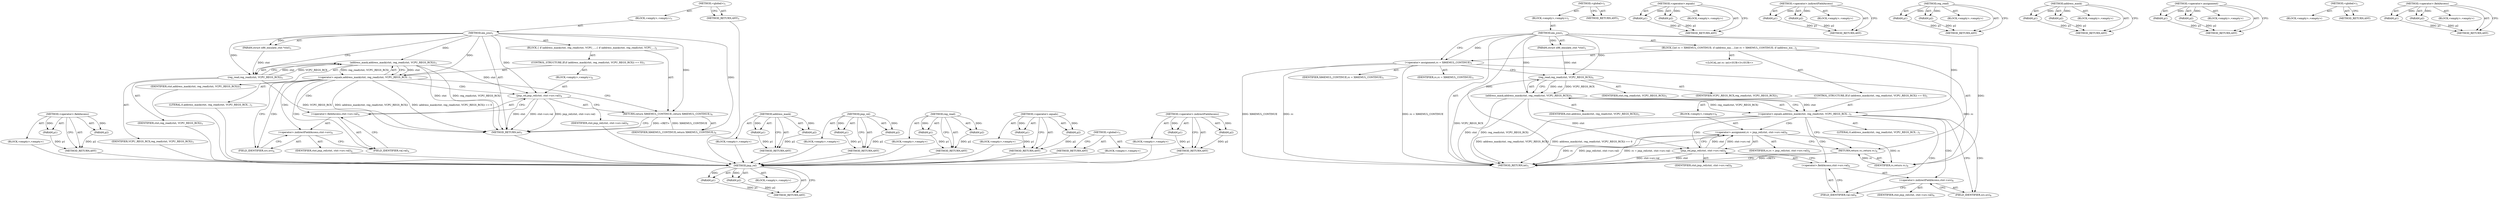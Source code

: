 digraph "&lt;operator&gt;.fieldAccess" {
vulnerable_68 [label=<(METHOD,&lt;operator&gt;.fieldAccess)>];
vulnerable_69 [label=<(PARAM,p1)>];
vulnerable_70 [label=<(PARAM,p2)>];
vulnerable_71 [label=<(BLOCK,&lt;empty&gt;,&lt;empty&gt;)>];
vulnerable_72 [label=<(METHOD_RETURN,ANY)>];
vulnerable_6 [label=<(METHOD,&lt;global&gt;)<SUB>1</SUB>>];
vulnerable_7 [label=<(BLOCK,&lt;empty&gt;,&lt;empty&gt;)<SUB>1</SUB>>];
vulnerable_8 [label=<(METHOD,em_jcxz)<SUB>1</SUB>>];
vulnerable_9 [label=<(PARAM,struct x86_emulate_ctxt *ctxt)<SUB>1</SUB>>];
vulnerable_10 [label=<(BLOCK,{
 	if (address_mask(ctxt, reg_read(ctxt, VCPU_...,{
 	if (address_mask(ctxt, reg_read(ctxt, VCPU_...)<SUB>2</SUB>>];
vulnerable_11 [label=<(CONTROL_STRUCTURE,IF,if (address_mask(ctxt, reg_read(ctxt, VCPU_REGS_RCX)) == 0))<SUB>3</SUB>>];
vulnerable_12 [label=<(&lt;operator&gt;.equals,address_mask(ctxt, reg_read(ctxt, VCPU_REGS_RCX...)<SUB>3</SUB>>];
vulnerable_13 [label=<(address_mask,address_mask(ctxt, reg_read(ctxt, VCPU_REGS_RCX)))<SUB>3</SUB>>];
vulnerable_14 [label=<(IDENTIFIER,ctxt,address_mask(ctxt, reg_read(ctxt, VCPU_REGS_RCX)))<SUB>3</SUB>>];
vulnerable_15 [label=<(reg_read,reg_read(ctxt, VCPU_REGS_RCX))<SUB>3</SUB>>];
vulnerable_16 [label=<(IDENTIFIER,ctxt,reg_read(ctxt, VCPU_REGS_RCX))<SUB>3</SUB>>];
vulnerable_17 [label=<(IDENTIFIER,VCPU_REGS_RCX,reg_read(ctxt, VCPU_REGS_RCX))<SUB>3</SUB>>];
vulnerable_18 [label=<(LITERAL,0,address_mask(ctxt, reg_read(ctxt, VCPU_REGS_RCX...)<SUB>3</SUB>>];
vulnerable_19 [label=<(BLOCK,&lt;empty&gt;,&lt;empty&gt;)<SUB>4</SUB>>];
vulnerable_20 [label=<(jmp_rel,jmp_rel(ctxt, ctxt-&gt;src.val))<SUB>4</SUB>>];
vulnerable_21 [label=<(IDENTIFIER,ctxt,jmp_rel(ctxt, ctxt-&gt;src.val))<SUB>4</SUB>>];
vulnerable_22 [label=<(&lt;operator&gt;.fieldAccess,ctxt-&gt;src.val)<SUB>4</SUB>>];
vulnerable_23 [label=<(&lt;operator&gt;.indirectFieldAccess,ctxt-&gt;src)<SUB>4</SUB>>];
vulnerable_24 [label=<(IDENTIFIER,ctxt,jmp_rel(ctxt, ctxt-&gt;src.val))<SUB>4</SUB>>];
vulnerable_25 [label=<(FIELD_IDENTIFIER,src,src)<SUB>4</SUB>>];
vulnerable_26 [label=<(FIELD_IDENTIFIER,val,val)<SUB>4</SUB>>];
vulnerable_27 [label=<(RETURN,return X86EMUL_CONTINUE;,return X86EMUL_CONTINUE;)<SUB>6</SUB>>];
vulnerable_28 [label=<(IDENTIFIER,X86EMUL_CONTINUE,return X86EMUL_CONTINUE;)<SUB>6</SUB>>];
vulnerable_29 [label=<(METHOD_RETURN,int)<SUB>1</SUB>>];
vulnerable_31 [label=<(METHOD_RETURN,ANY)<SUB>1</SUB>>];
vulnerable_53 [label=<(METHOD,address_mask)>];
vulnerable_54 [label=<(PARAM,p1)>];
vulnerable_55 [label=<(PARAM,p2)>];
vulnerable_56 [label=<(BLOCK,&lt;empty&gt;,&lt;empty&gt;)>];
vulnerable_57 [label=<(METHOD_RETURN,ANY)>];
vulnerable_63 [label=<(METHOD,jmp_rel)>];
vulnerable_64 [label=<(PARAM,p1)>];
vulnerable_65 [label=<(PARAM,p2)>];
vulnerable_66 [label=<(BLOCK,&lt;empty&gt;,&lt;empty&gt;)>];
vulnerable_67 [label=<(METHOD_RETURN,ANY)>];
vulnerable_58 [label=<(METHOD,reg_read)>];
vulnerable_59 [label=<(PARAM,p1)>];
vulnerable_60 [label=<(PARAM,p2)>];
vulnerable_61 [label=<(BLOCK,&lt;empty&gt;,&lt;empty&gt;)>];
vulnerable_62 [label=<(METHOD_RETURN,ANY)>];
vulnerable_48 [label=<(METHOD,&lt;operator&gt;.equals)>];
vulnerable_49 [label=<(PARAM,p1)>];
vulnerable_50 [label=<(PARAM,p2)>];
vulnerable_51 [label=<(BLOCK,&lt;empty&gt;,&lt;empty&gt;)>];
vulnerable_52 [label=<(METHOD_RETURN,ANY)>];
vulnerable_42 [label=<(METHOD,&lt;global&gt;)<SUB>1</SUB>>];
vulnerable_43 [label=<(BLOCK,&lt;empty&gt;,&lt;empty&gt;)>];
vulnerable_44 [label=<(METHOD_RETURN,ANY)>];
vulnerable_73 [label=<(METHOD,&lt;operator&gt;.indirectFieldAccess)>];
vulnerable_74 [label=<(PARAM,p1)>];
vulnerable_75 [label=<(PARAM,p2)>];
vulnerable_76 [label=<(BLOCK,&lt;empty&gt;,&lt;empty&gt;)>];
vulnerable_77 [label=<(METHOD_RETURN,ANY)>];
fixed_74 [label=<(METHOD,jmp_rel)>];
fixed_75 [label=<(PARAM,p1)>];
fixed_76 [label=<(PARAM,p2)>];
fixed_77 [label=<(BLOCK,&lt;empty&gt;,&lt;empty&gt;)>];
fixed_78 [label=<(METHOD_RETURN,ANY)>];
fixed_6 [label=<(METHOD,&lt;global&gt;)<SUB>1</SUB>>];
fixed_7 [label=<(BLOCK,&lt;empty&gt;,&lt;empty&gt;)<SUB>1</SUB>>];
fixed_8 [label=<(METHOD,em_jcxz)<SUB>1</SUB>>];
fixed_9 [label=<(PARAM,struct x86_emulate_ctxt *ctxt)<SUB>1</SUB>>];
fixed_10 [label=<(BLOCK,{
	int rc = X86EMUL_CONTINUE;

 	if (address_ma...,{
	int rc = X86EMUL_CONTINUE;

 	if (address_ma...)<SUB>2</SUB>>];
fixed_11 [label="<(LOCAL,int rc: int)<SUB>3</SUB>>"];
fixed_12 [label=<(&lt;operator&gt;.assignment,rc = X86EMUL_CONTINUE)<SUB>3</SUB>>];
fixed_13 [label=<(IDENTIFIER,rc,rc = X86EMUL_CONTINUE)<SUB>3</SUB>>];
fixed_14 [label=<(IDENTIFIER,X86EMUL_CONTINUE,rc = X86EMUL_CONTINUE)<SUB>3</SUB>>];
fixed_15 [label=<(CONTROL_STRUCTURE,IF,if (address_mask(ctxt, reg_read(ctxt, VCPU_REGS_RCX)) == 0))<SUB>5</SUB>>];
fixed_16 [label=<(&lt;operator&gt;.equals,address_mask(ctxt, reg_read(ctxt, VCPU_REGS_RCX...)<SUB>5</SUB>>];
fixed_17 [label=<(address_mask,address_mask(ctxt, reg_read(ctxt, VCPU_REGS_RCX)))<SUB>5</SUB>>];
fixed_18 [label=<(IDENTIFIER,ctxt,address_mask(ctxt, reg_read(ctxt, VCPU_REGS_RCX)))<SUB>5</SUB>>];
fixed_19 [label=<(reg_read,reg_read(ctxt, VCPU_REGS_RCX))<SUB>5</SUB>>];
fixed_20 [label=<(IDENTIFIER,ctxt,reg_read(ctxt, VCPU_REGS_RCX))<SUB>5</SUB>>];
fixed_21 [label=<(IDENTIFIER,VCPU_REGS_RCX,reg_read(ctxt, VCPU_REGS_RCX))<SUB>5</SUB>>];
fixed_22 [label=<(LITERAL,0,address_mask(ctxt, reg_read(ctxt, VCPU_REGS_RCX...)<SUB>5</SUB>>];
fixed_23 [label=<(BLOCK,&lt;empty&gt;,&lt;empty&gt;)<SUB>6</SUB>>];
fixed_24 [label=<(&lt;operator&gt;.assignment,rc = jmp_rel(ctxt, ctxt-&gt;src.val))<SUB>6</SUB>>];
fixed_25 [label=<(IDENTIFIER,rc,rc = jmp_rel(ctxt, ctxt-&gt;src.val))<SUB>6</SUB>>];
fixed_26 [label=<(jmp_rel,jmp_rel(ctxt, ctxt-&gt;src.val))<SUB>6</SUB>>];
fixed_27 [label=<(IDENTIFIER,ctxt,jmp_rel(ctxt, ctxt-&gt;src.val))<SUB>6</SUB>>];
fixed_28 [label=<(&lt;operator&gt;.fieldAccess,ctxt-&gt;src.val)<SUB>6</SUB>>];
fixed_29 [label=<(&lt;operator&gt;.indirectFieldAccess,ctxt-&gt;src)<SUB>6</SUB>>];
fixed_30 [label=<(IDENTIFIER,ctxt,jmp_rel(ctxt, ctxt-&gt;src.val))<SUB>6</SUB>>];
fixed_31 [label=<(FIELD_IDENTIFIER,src,src)<SUB>6</SUB>>];
fixed_32 [label=<(FIELD_IDENTIFIER,val,val)<SUB>6</SUB>>];
fixed_33 [label=<(RETURN,return rc;,return rc;)<SUB>8</SUB>>];
fixed_34 [label=<(IDENTIFIER,rc,return rc;)<SUB>8</SUB>>];
fixed_35 [label=<(METHOD_RETURN,int)<SUB>1</SUB>>];
fixed_37 [label=<(METHOD_RETURN,ANY)<SUB>1</SUB>>];
fixed_59 [label=<(METHOD,&lt;operator&gt;.equals)>];
fixed_60 [label=<(PARAM,p1)>];
fixed_61 [label=<(PARAM,p2)>];
fixed_62 [label=<(BLOCK,&lt;empty&gt;,&lt;empty&gt;)>];
fixed_63 [label=<(METHOD_RETURN,ANY)>];
fixed_84 [label=<(METHOD,&lt;operator&gt;.indirectFieldAccess)>];
fixed_85 [label=<(PARAM,p1)>];
fixed_86 [label=<(PARAM,p2)>];
fixed_87 [label=<(BLOCK,&lt;empty&gt;,&lt;empty&gt;)>];
fixed_88 [label=<(METHOD_RETURN,ANY)>];
fixed_69 [label=<(METHOD,reg_read)>];
fixed_70 [label=<(PARAM,p1)>];
fixed_71 [label=<(PARAM,p2)>];
fixed_72 [label=<(BLOCK,&lt;empty&gt;,&lt;empty&gt;)>];
fixed_73 [label=<(METHOD_RETURN,ANY)>];
fixed_64 [label=<(METHOD,address_mask)>];
fixed_65 [label=<(PARAM,p1)>];
fixed_66 [label=<(PARAM,p2)>];
fixed_67 [label=<(BLOCK,&lt;empty&gt;,&lt;empty&gt;)>];
fixed_68 [label=<(METHOD_RETURN,ANY)>];
fixed_54 [label=<(METHOD,&lt;operator&gt;.assignment)>];
fixed_55 [label=<(PARAM,p1)>];
fixed_56 [label=<(PARAM,p2)>];
fixed_57 [label=<(BLOCK,&lt;empty&gt;,&lt;empty&gt;)>];
fixed_58 [label=<(METHOD_RETURN,ANY)>];
fixed_48 [label=<(METHOD,&lt;global&gt;)<SUB>1</SUB>>];
fixed_49 [label=<(BLOCK,&lt;empty&gt;,&lt;empty&gt;)>];
fixed_50 [label=<(METHOD_RETURN,ANY)>];
fixed_79 [label=<(METHOD,&lt;operator&gt;.fieldAccess)>];
fixed_80 [label=<(PARAM,p1)>];
fixed_81 [label=<(PARAM,p2)>];
fixed_82 [label=<(BLOCK,&lt;empty&gt;,&lt;empty&gt;)>];
fixed_83 [label=<(METHOD_RETURN,ANY)>];
vulnerable_68 -> vulnerable_69  [key=0, label="AST: "];
vulnerable_68 -> vulnerable_69  [key=1, label="DDG: "];
vulnerable_68 -> vulnerable_71  [key=0, label="AST: "];
vulnerable_68 -> vulnerable_70  [key=0, label="AST: "];
vulnerable_68 -> vulnerable_70  [key=1, label="DDG: "];
vulnerable_68 -> vulnerable_72  [key=0, label="AST: "];
vulnerable_68 -> vulnerable_72  [key=1, label="CFG: "];
vulnerable_69 -> vulnerable_72  [key=0, label="DDG: p1"];
vulnerable_70 -> vulnerable_72  [key=0, label="DDG: p2"];
vulnerable_71 -> fixed_74  [key=0];
vulnerable_72 -> fixed_74  [key=0];
vulnerable_6 -> vulnerable_7  [key=0, label="AST: "];
vulnerable_6 -> vulnerable_31  [key=0, label="AST: "];
vulnerable_6 -> vulnerable_31  [key=1, label="CFG: "];
vulnerable_7 -> vulnerable_8  [key=0, label="AST: "];
vulnerable_8 -> vulnerable_9  [key=0, label="AST: "];
vulnerable_8 -> vulnerable_9  [key=1, label="DDG: "];
vulnerable_8 -> vulnerable_10  [key=0, label="AST: "];
vulnerable_8 -> vulnerable_29  [key=0, label="AST: "];
vulnerable_8 -> vulnerable_15  [key=0, label="CFG: "];
vulnerable_8 -> vulnerable_15  [key=1, label="DDG: "];
vulnerable_8 -> vulnerable_27  [key=0, label="DDG: "];
vulnerable_8 -> vulnerable_28  [key=0, label="DDG: "];
vulnerable_8 -> vulnerable_12  [key=0, label="DDG: "];
vulnerable_8 -> vulnerable_13  [key=0, label="DDG: "];
vulnerable_8 -> vulnerable_20  [key=0, label="DDG: "];
vulnerable_9 -> vulnerable_15  [key=0, label="DDG: ctxt"];
vulnerable_10 -> vulnerable_11  [key=0, label="AST: "];
vulnerable_10 -> vulnerable_27  [key=0, label="AST: "];
vulnerable_11 -> vulnerable_12  [key=0, label="AST: "];
vulnerable_11 -> vulnerable_19  [key=0, label="AST: "];
vulnerable_12 -> vulnerable_13  [key=0, label="AST: "];
vulnerable_12 -> vulnerable_18  [key=0, label="AST: "];
vulnerable_12 -> vulnerable_25  [key=0, label="CFG: "];
vulnerable_12 -> vulnerable_25  [key=1, label="CDG: "];
vulnerable_12 -> vulnerable_27  [key=0, label="CFG: "];
vulnerable_12 -> vulnerable_29  [key=0, label="DDG: address_mask(ctxt, reg_read(ctxt, VCPU_REGS_RCX))"];
vulnerable_12 -> vulnerable_29  [key=1, label="DDG: address_mask(ctxt, reg_read(ctxt, VCPU_REGS_RCX)) == 0"];
vulnerable_12 -> vulnerable_20  [key=0, label="CDG: "];
vulnerable_12 -> vulnerable_22  [key=0, label="CDG: "];
vulnerable_12 -> vulnerable_26  [key=0, label="CDG: "];
vulnerable_12 -> vulnerable_23  [key=0, label="CDG: "];
vulnerable_13 -> vulnerable_14  [key=0, label="AST: "];
vulnerable_13 -> vulnerable_15  [key=0, label="AST: "];
vulnerable_13 -> vulnerable_12  [key=0, label="CFG: "];
vulnerable_13 -> vulnerable_12  [key=1, label="DDG: ctxt"];
vulnerable_13 -> vulnerable_12  [key=2, label="DDG: reg_read(ctxt, VCPU_REGS_RCX)"];
vulnerable_13 -> vulnerable_29  [key=0, label="DDG: ctxt"];
vulnerable_13 -> vulnerable_29  [key=1, label="DDG: reg_read(ctxt, VCPU_REGS_RCX)"];
vulnerable_13 -> vulnerable_20  [key=0, label="DDG: ctxt"];
vulnerable_14 -> fixed_74  [key=0];
vulnerable_15 -> vulnerable_16  [key=0, label="AST: "];
vulnerable_15 -> vulnerable_17  [key=0, label="AST: "];
vulnerable_15 -> vulnerable_13  [key=0, label="CFG: "];
vulnerable_15 -> vulnerable_13  [key=1, label="DDG: ctxt"];
vulnerable_15 -> vulnerable_13  [key=2, label="DDG: VCPU_REGS_RCX"];
vulnerable_15 -> vulnerable_29  [key=0, label="DDG: VCPU_REGS_RCX"];
vulnerable_16 -> fixed_74  [key=0];
vulnerable_17 -> fixed_74  [key=0];
vulnerable_18 -> fixed_74  [key=0];
vulnerable_19 -> vulnerable_20  [key=0, label="AST: "];
vulnerable_20 -> vulnerable_21  [key=0, label="AST: "];
vulnerable_20 -> vulnerable_22  [key=0, label="AST: "];
vulnerable_20 -> vulnerable_27  [key=0, label="CFG: "];
vulnerable_20 -> vulnerable_29  [key=0, label="DDG: ctxt"];
vulnerable_20 -> vulnerable_29  [key=1, label="DDG: ctxt-&gt;src.val"];
vulnerable_20 -> vulnerable_29  [key=2, label="DDG: jmp_rel(ctxt, ctxt-&gt;src.val)"];
vulnerable_21 -> fixed_74  [key=0];
vulnerable_22 -> vulnerable_23  [key=0, label="AST: "];
vulnerable_22 -> vulnerable_26  [key=0, label="AST: "];
vulnerable_22 -> vulnerable_20  [key=0, label="CFG: "];
vulnerable_23 -> vulnerable_24  [key=0, label="AST: "];
vulnerable_23 -> vulnerable_25  [key=0, label="AST: "];
vulnerable_23 -> vulnerable_26  [key=0, label="CFG: "];
vulnerable_24 -> fixed_74  [key=0];
vulnerable_25 -> vulnerable_23  [key=0, label="CFG: "];
vulnerable_26 -> vulnerable_22  [key=0, label="CFG: "];
vulnerable_27 -> vulnerable_28  [key=0, label="AST: "];
vulnerable_27 -> vulnerable_29  [key=0, label="CFG: "];
vulnerable_27 -> vulnerable_29  [key=1, label="DDG: &lt;RET&gt;"];
vulnerable_28 -> vulnerable_27  [key=0, label="DDG: X86EMUL_CONTINUE"];
vulnerable_29 -> fixed_74  [key=0];
vulnerable_31 -> fixed_74  [key=0];
vulnerable_53 -> vulnerable_54  [key=0, label="AST: "];
vulnerable_53 -> vulnerable_54  [key=1, label="DDG: "];
vulnerable_53 -> vulnerable_56  [key=0, label="AST: "];
vulnerable_53 -> vulnerable_55  [key=0, label="AST: "];
vulnerable_53 -> vulnerable_55  [key=1, label="DDG: "];
vulnerable_53 -> vulnerable_57  [key=0, label="AST: "];
vulnerable_53 -> vulnerable_57  [key=1, label="CFG: "];
vulnerable_54 -> vulnerable_57  [key=0, label="DDG: p1"];
vulnerable_55 -> vulnerable_57  [key=0, label="DDG: p2"];
vulnerable_56 -> fixed_74  [key=0];
vulnerable_57 -> fixed_74  [key=0];
vulnerable_63 -> vulnerable_64  [key=0, label="AST: "];
vulnerable_63 -> vulnerable_64  [key=1, label="DDG: "];
vulnerable_63 -> vulnerable_66  [key=0, label="AST: "];
vulnerable_63 -> vulnerable_65  [key=0, label="AST: "];
vulnerable_63 -> vulnerable_65  [key=1, label="DDG: "];
vulnerable_63 -> vulnerable_67  [key=0, label="AST: "];
vulnerable_63 -> vulnerable_67  [key=1, label="CFG: "];
vulnerable_64 -> vulnerable_67  [key=0, label="DDG: p1"];
vulnerable_65 -> vulnerable_67  [key=0, label="DDG: p2"];
vulnerable_66 -> fixed_74  [key=0];
vulnerable_67 -> fixed_74  [key=0];
vulnerable_58 -> vulnerable_59  [key=0, label="AST: "];
vulnerable_58 -> vulnerable_59  [key=1, label="DDG: "];
vulnerable_58 -> vulnerable_61  [key=0, label="AST: "];
vulnerable_58 -> vulnerable_60  [key=0, label="AST: "];
vulnerable_58 -> vulnerable_60  [key=1, label="DDG: "];
vulnerable_58 -> vulnerable_62  [key=0, label="AST: "];
vulnerable_58 -> vulnerable_62  [key=1, label="CFG: "];
vulnerable_59 -> vulnerable_62  [key=0, label="DDG: p1"];
vulnerable_60 -> vulnerable_62  [key=0, label="DDG: p2"];
vulnerable_61 -> fixed_74  [key=0];
vulnerable_62 -> fixed_74  [key=0];
vulnerable_48 -> vulnerable_49  [key=0, label="AST: "];
vulnerable_48 -> vulnerable_49  [key=1, label="DDG: "];
vulnerable_48 -> vulnerable_51  [key=0, label="AST: "];
vulnerable_48 -> vulnerable_50  [key=0, label="AST: "];
vulnerable_48 -> vulnerable_50  [key=1, label="DDG: "];
vulnerable_48 -> vulnerable_52  [key=0, label="AST: "];
vulnerable_48 -> vulnerable_52  [key=1, label="CFG: "];
vulnerable_49 -> vulnerable_52  [key=0, label="DDG: p1"];
vulnerable_50 -> vulnerable_52  [key=0, label="DDG: p2"];
vulnerable_51 -> fixed_74  [key=0];
vulnerable_52 -> fixed_74  [key=0];
vulnerable_42 -> vulnerable_43  [key=0, label="AST: "];
vulnerable_42 -> vulnerable_44  [key=0, label="AST: "];
vulnerable_42 -> vulnerable_44  [key=1, label="CFG: "];
vulnerable_43 -> fixed_74  [key=0];
vulnerable_44 -> fixed_74  [key=0];
vulnerable_73 -> vulnerable_74  [key=0, label="AST: "];
vulnerable_73 -> vulnerable_74  [key=1, label="DDG: "];
vulnerable_73 -> vulnerable_76  [key=0, label="AST: "];
vulnerable_73 -> vulnerable_75  [key=0, label="AST: "];
vulnerable_73 -> vulnerable_75  [key=1, label="DDG: "];
vulnerable_73 -> vulnerable_77  [key=0, label="AST: "];
vulnerable_73 -> vulnerable_77  [key=1, label="CFG: "];
vulnerable_74 -> vulnerable_77  [key=0, label="DDG: p1"];
vulnerable_75 -> vulnerable_77  [key=0, label="DDG: p2"];
vulnerable_76 -> fixed_74  [key=0];
vulnerable_77 -> fixed_74  [key=0];
fixed_74 -> fixed_75  [key=0, label="AST: "];
fixed_74 -> fixed_75  [key=1, label="DDG: "];
fixed_74 -> fixed_77  [key=0, label="AST: "];
fixed_74 -> fixed_76  [key=0, label="AST: "];
fixed_74 -> fixed_76  [key=1, label="DDG: "];
fixed_74 -> fixed_78  [key=0, label="AST: "];
fixed_74 -> fixed_78  [key=1, label="CFG: "];
fixed_75 -> fixed_78  [key=0, label="DDG: p1"];
fixed_76 -> fixed_78  [key=0, label="DDG: p2"];
fixed_6 -> fixed_7  [key=0, label="AST: "];
fixed_6 -> fixed_37  [key=0, label="AST: "];
fixed_6 -> fixed_37  [key=1, label="CFG: "];
fixed_7 -> fixed_8  [key=0, label="AST: "];
fixed_8 -> fixed_9  [key=0, label="AST: "];
fixed_8 -> fixed_9  [key=1, label="DDG: "];
fixed_8 -> fixed_10  [key=0, label="AST: "];
fixed_8 -> fixed_35  [key=0, label="AST: "];
fixed_8 -> fixed_12  [key=0, label="CFG: "];
fixed_8 -> fixed_12  [key=1, label="DDG: "];
fixed_8 -> fixed_34  [key=0, label="DDG: "];
fixed_8 -> fixed_16  [key=0, label="DDG: "];
fixed_8 -> fixed_17  [key=0, label="DDG: "];
fixed_8 -> fixed_19  [key=0, label="DDG: "];
fixed_8 -> fixed_26  [key=0, label="DDG: "];
fixed_9 -> fixed_19  [key=0, label="DDG: ctxt"];
fixed_10 -> fixed_11  [key=0, label="AST: "];
fixed_10 -> fixed_12  [key=0, label="AST: "];
fixed_10 -> fixed_15  [key=0, label="AST: "];
fixed_10 -> fixed_33  [key=0, label="AST: "];
fixed_12 -> fixed_13  [key=0, label="AST: "];
fixed_12 -> fixed_14  [key=0, label="AST: "];
fixed_12 -> fixed_19  [key=0, label="CFG: "];
fixed_12 -> fixed_35  [key=0, label="DDG: rc"];
fixed_12 -> fixed_35  [key=1, label="DDG: rc = X86EMUL_CONTINUE"];
fixed_12 -> fixed_35  [key=2, label="DDG: X86EMUL_CONTINUE"];
fixed_12 -> fixed_34  [key=0, label="DDG: rc"];
fixed_15 -> fixed_16  [key=0, label="AST: "];
fixed_15 -> fixed_23  [key=0, label="AST: "];
fixed_16 -> fixed_17  [key=0, label="AST: "];
fixed_16 -> fixed_22  [key=0, label="AST: "];
fixed_16 -> fixed_31  [key=0, label="CFG: "];
fixed_16 -> fixed_31  [key=1, label="CDG: "];
fixed_16 -> fixed_33  [key=0, label="CFG: "];
fixed_16 -> fixed_35  [key=0, label="DDG: address_mask(ctxt, reg_read(ctxt, VCPU_REGS_RCX))"];
fixed_16 -> fixed_35  [key=1, label="DDG: address_mask(ctxt, reg_read(ctxt, VCPU_REGS_RCX)) == 0"];
fixed_16 -> fixed_24  [key=0, label="CDG: "];
fixed_16 -> fixed_29  [key=0, label="CDG: "];
fixed_16 -> fixed_32  [key=0, label="CDG: "];
fixed_16 -> fixed_26  [key=0, label="CDG: "];
fixed_16 -> fixed_28  [key=0, label="CDG: "];
fixed_17 -> fixed_18  [key=0, label="AST: "];
fixed_17 -> fixed_19  [key=0, label="AST: "];
fixed_17 -> fixed_16  [key=0, label="CFG: "];
fixed_17 -> fixed_16  [key=1, label="DDG: ctxt"];
fixed_17 -> fixed_16  [key=2, label="DDG: reg_read(ctxt, VCPU_REGS_RCX)"];
fixed_17 -> fixed_35  [key=0, label="DDG: ctxt"];
fixed_17 -> fixed_35  [key=1, label="DDG: reg_read(ctxt, VCPU_REGS_RCX)"];
fixed_17 -> fixed_26  [key=0, label="DDG: ctxt"];
fixed_19 -> fixed_20  [key=0, label="AST: "];
fixed_19 -> fixed_21  [key=0, label="AST: "];
fixed_19 -> fixed_17  [key=0, label="CFG: "];
fixed_19 -> fixed_17  [key=1, label="DDG: ctxt"];
fixed_19 -> fixed_17  [key=2, label="DDG: VCPU_REGS_RCX"];
fixed_19 -> fixed_35  [key=0, label="DDG: VCPU_REGS_RCX"];
fixed_23 -> fixed_24  [key=0, label="AST: "];
fixed_24 -> fixed_25  [key=0, label="AST: "];
fixed_24 -> fixed_26  [key=0, label="AST: "];
fixed_24 -> fixed_33  [key=0, label="CFG: "];
fixed_24 -> fixed_35  [key=0, label="DDG: rc"];
fixed_24 -> fixed_35  [key=1, label="DDG: jmp_rel(ctxt, ctxt-&gt;src.val)"];
fixed_24 -> fixed_35  [key=2, label="DDG: rc = jmp_rel(ctxt, ctxt-&gt;src.val)"];
fixed_24 -> fixed_34  [key=0, label="DDG: rc"];
fixed_26 -> fixed_27  [key=0, label="AST: "];
fixed_26 -> fixed_28  [key=0, label="AST: "];
fixed_26 -> fixed_24  [key=0, label="CFG: "];
fixed_26 -> fixed_24  [key=1, label="DDG: ctxt"];
fixed_26 -> fixed_24  [key=2, label="DDG: ctxt-&gt;src.val"];
fixed_26 -> fixed_35  [key=0, label="DDG: ctxt"];
fixed_26 -> fixed_35  [key=1, label="DDG: ctxt-&gt;src.val"];
fixed_28 -> fixed_29  [key=0, label="AST: "];
fixed_28 -> fixed_32  [key=0, label="AST: "];
fixed_28 -> fixed_26  [key=0, label="CFG: "];
fixed_29 -> fixed_30  [key=0, label="AST: "];
fixed_29 -> fixed_31  [key=0, label="AST: "];
fixed_29 -> fixed_32  [key=0, label="CFG: "];
fixed_31 -> fixed_29  [key=0, label="CFG: "];
fixed_32 -> fixed_28  [key=0, label="CFG: "];
fixed_33 -> fixed_34  [key=0, label="AST: "];
fixed_33 -> fixed_35  [key=0, label="CFG: "];
fixed_33 -> fixed_35  [key=1, label="DDG: &lt;RET&gt;"];
fixed_34 -> fixed_33  [key=0, label="DDG: rc"];
fixed_59 -> fixed_60  [key=0, label="AST: "];
fixed_59 -> fixed_60  [key=1, label="DDG: "];
fixed_59 -> fixed_62  [key=0, label="AST: "];
fixed_59 -> fixed_61  [key=0, label="AST: "];
fixed_59 -> fixed_61  [key=1, label="DDG: "];
fixed_59 -> fixed_63  [key=0, label="AST: "];
fixed_59 -> fixed_63  [key=1, label="CFG: "];
fixed_60 -> fixed_63  [key=0, label="DDG: p1"];
fixed_61 -> fixed_63  [key=0, label="DDG: p2"];
fixed_84 -> fixed_85  [key=0, label="AST: "];
fixed_84 -> fixed_85  [key=1, label="DDG: "];
fixed_84 -> fixed_87  [key=0, label="AST: "];
fixed_84 -> fixed_86  [key=0, label="AST: "];
fixed_84 -> fixed_86  [key=1, label="DDG: "];
fixed_84 -> fixed_88  [key=0, label="AST: "];
fixed_84 -> fixed_88  [key=1, label="CFG: "];
fixed_85 -> fixed_88  [key=0, label="DDG: p1"];
fixed_86 -> fixed_88  [key=0, label="DDG: p2"];
fixed_69 -> fixed_70  [key=0, label="AST: "];
fixed_69 -> fixed_70  [key=1, label="DDG: "];
fixed_69 -> fixed_72  [key=0, label="AST: "];
fixed_69 -> fixed_71  [key=0, label="AST: "];
fixed_69 -> fixed_71  [key=1, label="DDG: "];
fixed_69 -> fixed_73  [key=0, label="AST: "];
fixed_69 -> fixed_73  [key=1, label="CFG: "];
fixed_70 -> fixed_73  [key=0, label="DDG: p1"];
fixed_71 -> fixed_73  [key=0, label="DDG: p2"];
fixed_64 -> fixed_65  [key=0, label="AST: "];
fixed_64 -> fixed_65  [key=1, label="DDG: "];
fixed_64 -> fixed_67  [key=0, label="AST: "];
fixed_64 -> fixed_66  [key=0, label="AST: "];
fixed_64 -> fixed_66  [key=1, label="DDG: "];
fixed_64 -> fixed_68  [key=0, label="AST: "];
fixed_64 -> fixed_68  [key=1, label="CFG: "];
fixed_65 -> fixed_68  [key=0, label="DDG: p1"];
fixed_66 -> fixed_68  [key=0, label="DDG: p2"];
fixed_54 -> fixed_55  [key=0, label="AST: "];
fixed_54 -> fixed_55  [key=1, label="DDG: "];
fixed_54 -> fixed_57  [key=0, label="AST: "];
fixed_54 -> fixed_56  [key=0, label="AST: "];
fixed_54 -> fixed_56  [key=1, label="DDG: "];
fixed_54 -> fixed_58  [key=0, label="AST: "];
fixed_54 -> fixed_58  [key=1, label="CFG: "];
fixed_55 -> fixed_58  [key=0, label="DDG: p1"];
fixed_56 -> fixed_58  [key=0, label="DDG: p2"];
fixed_48 -> fixed_49  [key=0, label="AST: "];
fixed_48 -> fixed_50  [key=0, label="AST: "];
fixed_48 -> fixed_50  [key=1, label="CFG: "];
fixed_79 -> fixed_80  [key=0, label="AST: "];
fixed_79 -> fixed_80  [key=1, label="DDG: "];
fixed_79 -> fixed_82  [key=0, label="AST: "];
fixed_79 -> fixed_81  [key=0, label="AST: "];
fixed_79 -> fixed_81  [key=1, label="DDG: "];
fixed_79 -> fixed_83  [key=0, label="AST: "];
fixed_79 -> fixed_83  [key=1, label="CFG: "];
fixed_80 -> fixed_83  [key=0, label="DDG: p1"];
fixed_81 -> fixed_83  [key=0, label="DDG: p2"];
}
